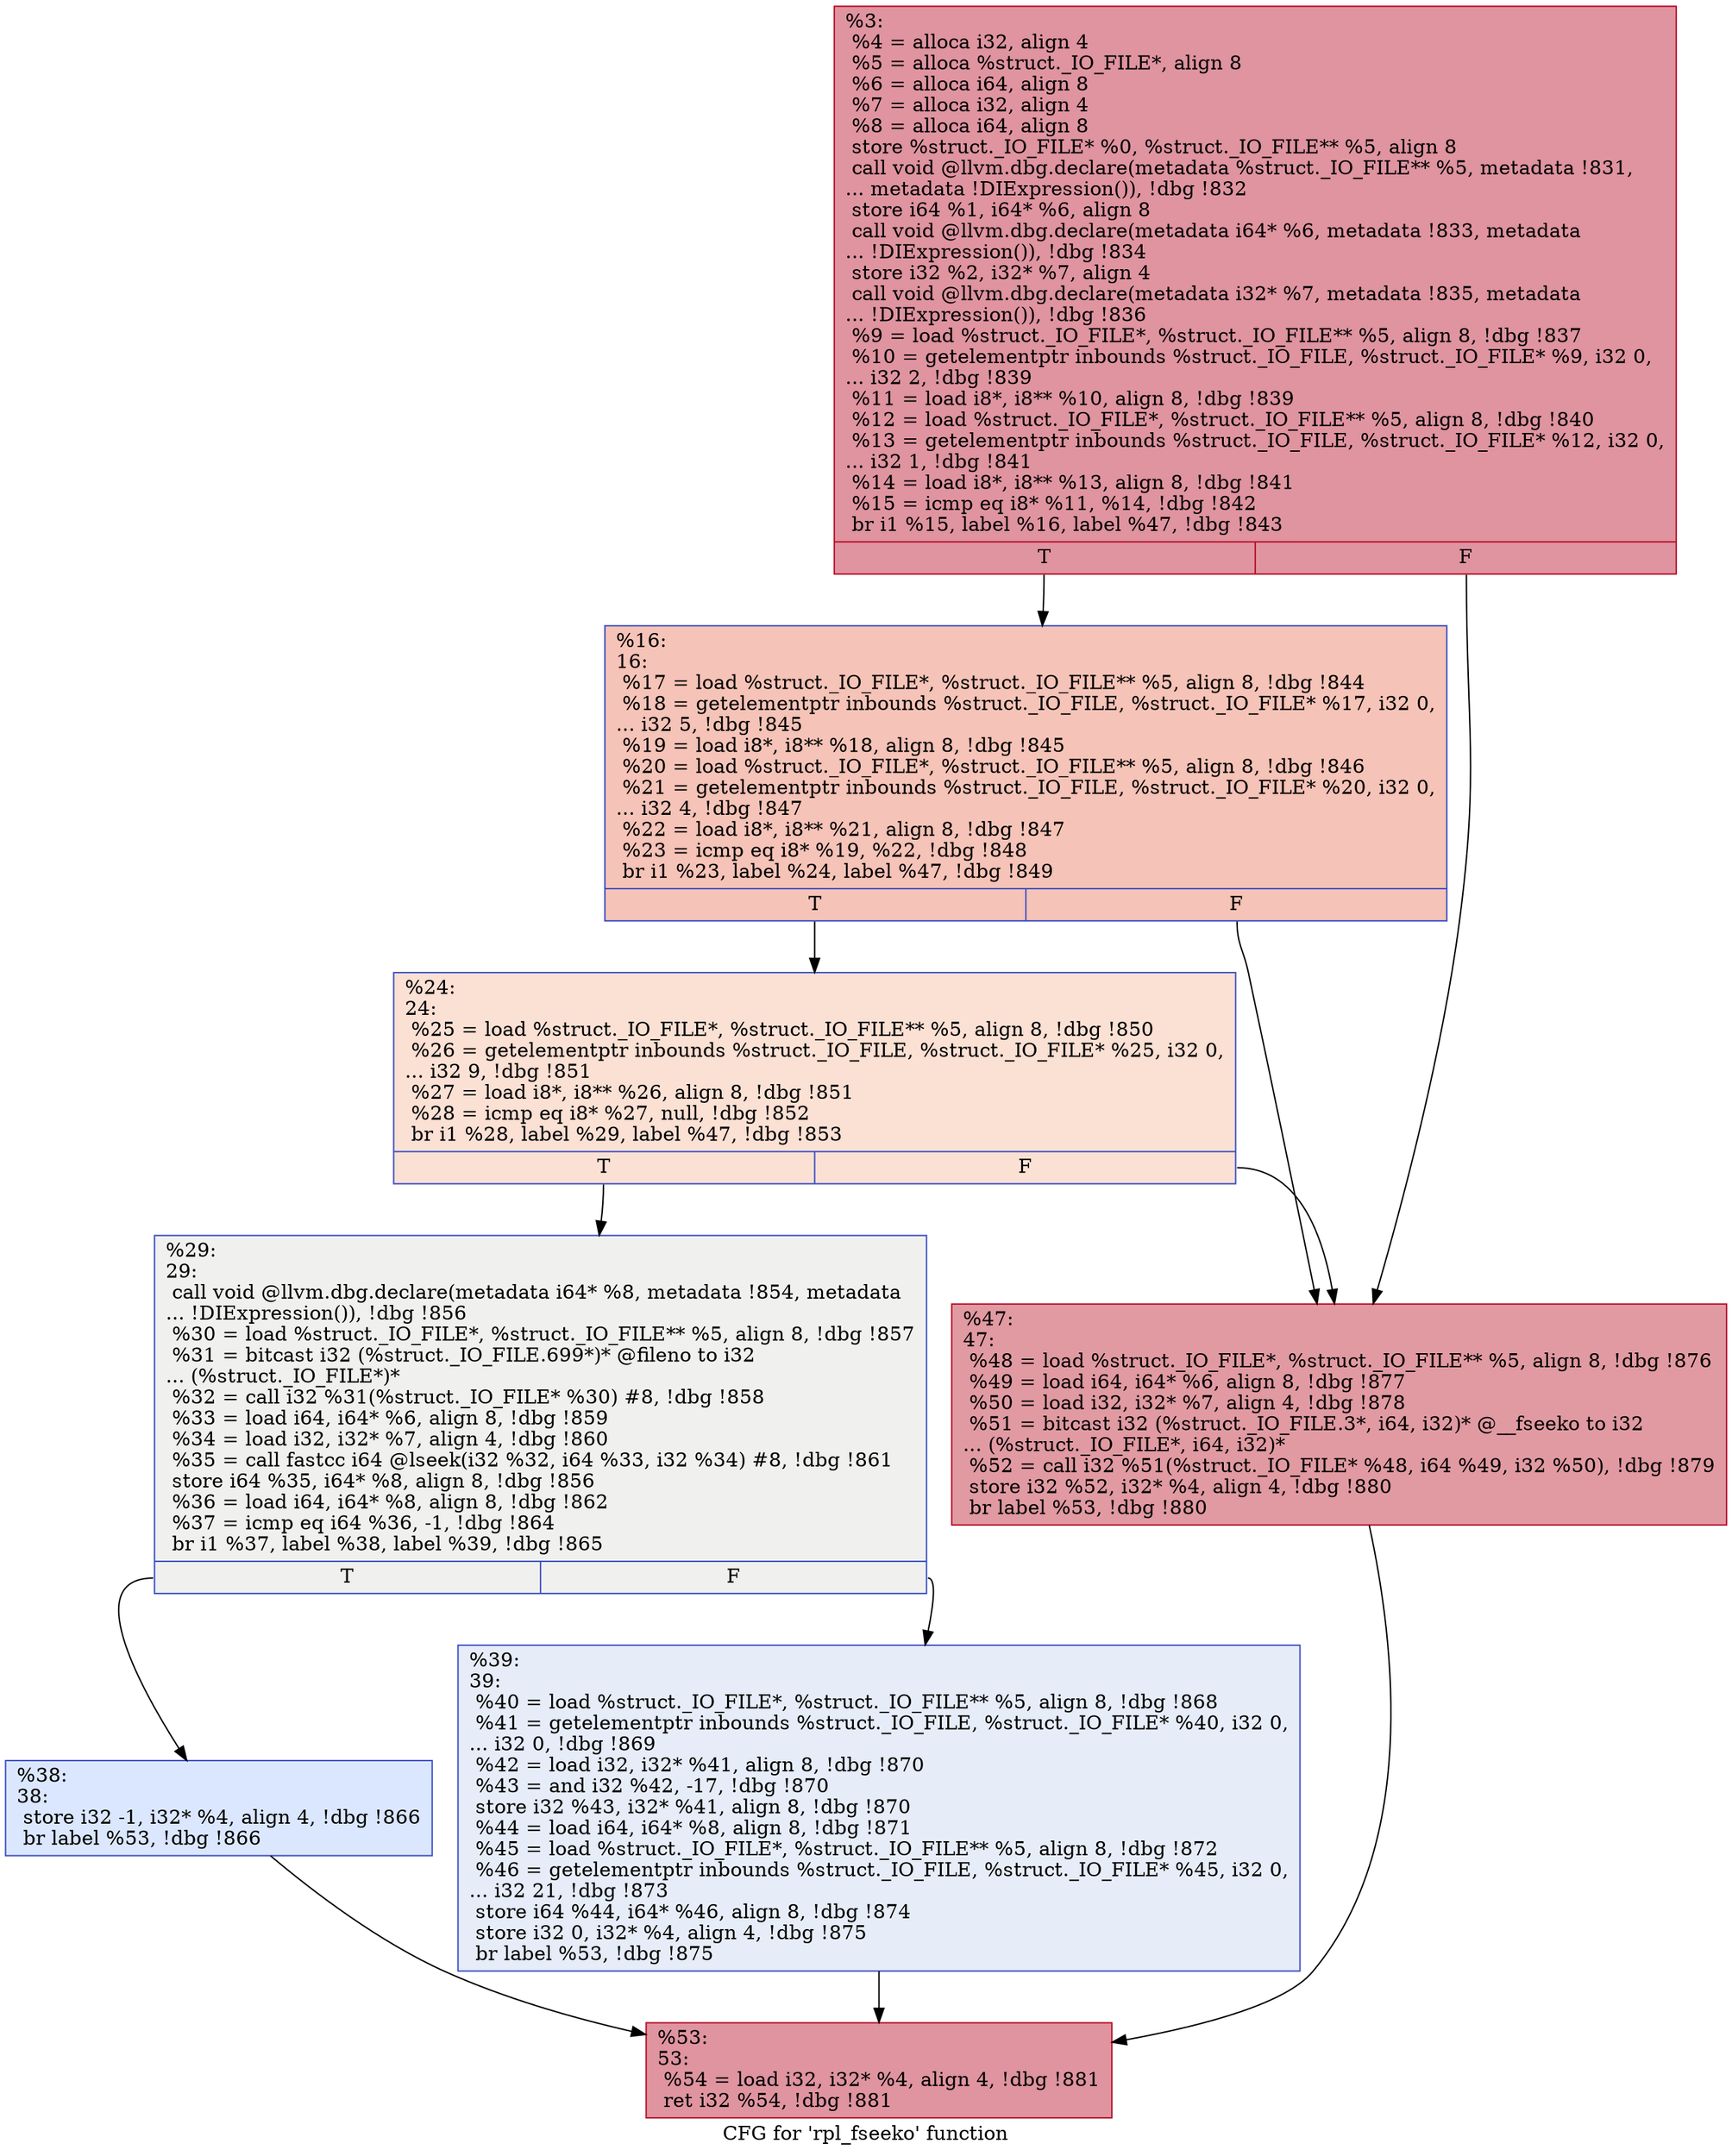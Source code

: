 digraph "CFG for 'rpl_fseeko' function" {
	label="CFG for 'rpl_fseeko' function";

	Node0x2136ce0 [shape=record,color="#b70d28ff", style=filled, fillcolor="#b70d2870",label="{%3:\l  %4 = alloca i32, align 4\l  %5 = alloca %struct._IO_FILE*, align 8\l  %6 = alloca i64, align 8\l  %7 = alloca i32, align 4\l  %8 = alloca i64, align 8\l  store %struct._IO_FILE* %0, %struct._IO_FILE** %5, align 8\l  call void @llvm.dbg.declare(metadata %struct._IO_FILE** %5, metadata !831,\l... metadata !DIExpression()), !dbg !832\l  store i64 %1, i64* %6, align 8\l  call void @llvm.dbg.declare(metadata i64* %6, metadata !833, metadata\l... !DIExpression()), !dbg !834\l  store i32 %2, i32* %7, align 4\l  call void @llvm.dbg.declare(metadata i32* %7, metadata !835, metadata\l... !DIExpression()), !dbg !836\l  %9 = load %struct._IO_FILE*, %struct._IO_FILE** %5, align 8, !dbg !837\l  %10 = getelementptr inbounds %struct._IO_FILE, %struct._IO_FILE* %9, i32 0,\l... i32 2, !dbg !839\l  %11 = load i8*, i8** %10, align 8, !dbg !839\l  %12 = load %struct._IO_FILE*, %struct._IO_FILE** %5, align 8, !dbg !840\l  %13 = getelementptr inbounds %struct._IO_FILE, %struct._IO_FILE* %12, i32 0,\l... i32 1, !dbg !841\l  %14 = load i8*, i8** %13, align 8, !dbg !841\l  %15 = icmp eq i8* %11, %14, !dbg !842\l  br i1 %15, label %16, label %47, !dbg !843\l|{<s0>T|<s1>F}}"];
	Node0x2136ce0:s0 -> Node0x2136d30;
	Node0x2136ce0:s1 -> Node0x2136ec0;
	Node0x2136d30 [shape=record,color="#3d50c3ff", style=filled, fillcolor="#e8765c70",label="{%16:\l16:                                               \l  %17 = load %struct._IO_FILE*, %struct._IO_FILE** %5, align 8, !dbg !844\l  %18 = getelementptr inbounds %struct._IO_FILE, %struct._IO_FILE* %17, i32 0,\l... i32 5, !dbg !845\l  %19 = load i8*, i8** %18, align 8, !dbg !845\l  %20 = load %struct._IO_FILE*, %struct._IO_FILE** %5, align 8, !dbg !846\l  %21 = getelementptr inbounds %struct._IO_FILE, %struct._IO_FILE* %20, i32 0,\l... i32 4, !dbg !847\l  %22 = load i8*, i8** %21, align 8, !dbg !847\l  %23 = icmp eq i8* %19, %22, !dbg !848\l  br i1 %23, label %24, label %47, !dbg !849\l|{<s0>T|<s1>F}}"];
	Node0x2136d30:s0 -> Node0x2136d80;
	Node0x2136d30:s1 -> Node0x2136ec0;
	Node0x2136d80 [shape=record,color="#3d50c3ff", style=filled, fillcolor="#f7b99e70",label="{%24:\l24:                                               \l  %25 = load %struct._IO_FILE*, %struct._IO_FILE** %5, align 8, !dbg !850\l  %26 = getelementptr inbounds %struct._IO_FILE, %struct._IO_FILE* %25, i32 0,\l... i32 9, !dbg !851\l  %27 = load i8*, i8** %26, align 8, !dbg !851\l  %28 = icmp eq i8* %27, null, !dbg !852\l  br i1 %28, label %29, label %47, !dbg !853\l|{<s0>T|<s1>F}}"];
	Node0x2136d80:s0 -> Node0x2136dd0;
	Node0x2136d80:s1 -> Node0x2136ec0;
	Node0x2136dd0 [shape=record,color="#3d50c3ff", style=filled, fillcolor="#dedcdb70",label="{%29:\l29:                                               \l  call void @llvm.dbg.declare(metadata i64* %8, metadata !854, metadata\l... !DIExpression()), !dbg !856\l  %30 = load %struct._IO_FILE*, %struct._IO_FILE** %5, align 8, !dbg !857\l  %31 = bitcast i32 (%struct._IO_FILE.699*)* @fileno to i32\l... (%struct._IO_FILE*)*\l  %32 = call i32 %31(%struct._IO_FILE* %30) #8, !dbg !858\l  %33 = load i64, i64* %6, align 8, !dbg !859\l  %34 = load i32, i32* %7, align 4, !dbg !860\l  %35 = call fastcc i64 @lseek(i32 %32, i64 %33, i32 %34) #8, !dbg !861\l  store i64 %35, i64* %8, align 8, !dbg !856\l  %36 = load i64, i64* %8, align 8, !dbg !862\l  %37 = icmp eq i64 %36, -1, !dbg !864\l  br i1 %37, label %38, label %39, !dbg !865\l|{<s0>T|<s1>F}}"];
	Node0x2136dd0:s0 -> Node0x2136e20;
	Node0x2136dd0:s1 -> Node0x2136e70;
	Node0x2136e20 [shape=record,color="#3d50c3ff", style=filled, fillcolor="#aec9fc70",label="{%38:\l38:                                               \l  store i32 -1, i32* %4, align 4, !dbg !866\l  br label %53, !dbg !866\l}"];
	Node0x2136e20 -> Node0x2136f10;
	Node0x2136e70 [shape=record,color="#3d50c3ff", style=filled, fillcolor="#c7d7f070",label="{%39:\l39:                                               \l  %40 = load %struct._IO_FILE*, %struct._IO_FILE** %5, align 8, !dbg !868\l  %41 = getelementptr inbounds %struct._IO_FILE, %struct._IO_FILE* %40, i32 0,\l... i32 0, !dbg !869\l  %42 = load i32, i32* %41, align 8, !dbg !870\l  %43 = and i32 %42, -17, !dbg !870\l  store i32 %43, i32* %41, align 8, !dbg !870\l  %44 = load i64, i64* %8, align 8, !dbg !871\l  %45 = load %struct._IO_FILE*, %struct._IO_FILE** %5, align 8, !dbg !872\l  %46 = getelementptr inbounds %struct._IO_FILE, %struct._IO_FILE* %45, i32 0,\l... i32 21, !dbg !873\l  store i64 %44, i64* %46, align 8, !dbg !874\l  store i32 0, i32* %4, align 4, !dbg !875\l  br label %53, !dbg !875\l}"];
	Node0x2136e70 -> Node0x2136f10;
	Node0x2136ec0 [shape=record,color="#b70d28ff", style=filled, fillcolor="#bb1b2c70",label="{%47:\l47:                                               \l  %48 = load %struct._IO_FILE*, %struct._IO_FILE** %5, align 8, !dbg !876\l  %49 = load i64, i64* %6, align 8, !dbg !877\l  %50 = load i32, i32* %7, align 4, !dbg !878\l  %51 = bitcast i32 (%struct._IO_FILE.3*, i64, i32)* @__fseeko to i32\l... (%struct._IO_FILE*, i64, i32)*\l  %52 = call i32 %51(%struct._IO_FILE* %48, i64 %49, i32 %50), !dbg !879\l  store i32 %52, i32* %4, align 4, !dbg !880\l  br label %53, !dbg !880\l}"];
	Node0x2136ec0 -> Node0x2136f10;
	Node0x2136f10 [shape=record,color="#b70d28ff", style=filled, fillcolor="#b70d2870",label="{%53:\l53:                                               \l  %54 = load i32, i32* %4, align 4, !dbg !881\l  ret i32 %54, !dbg !881\l}"];
}
